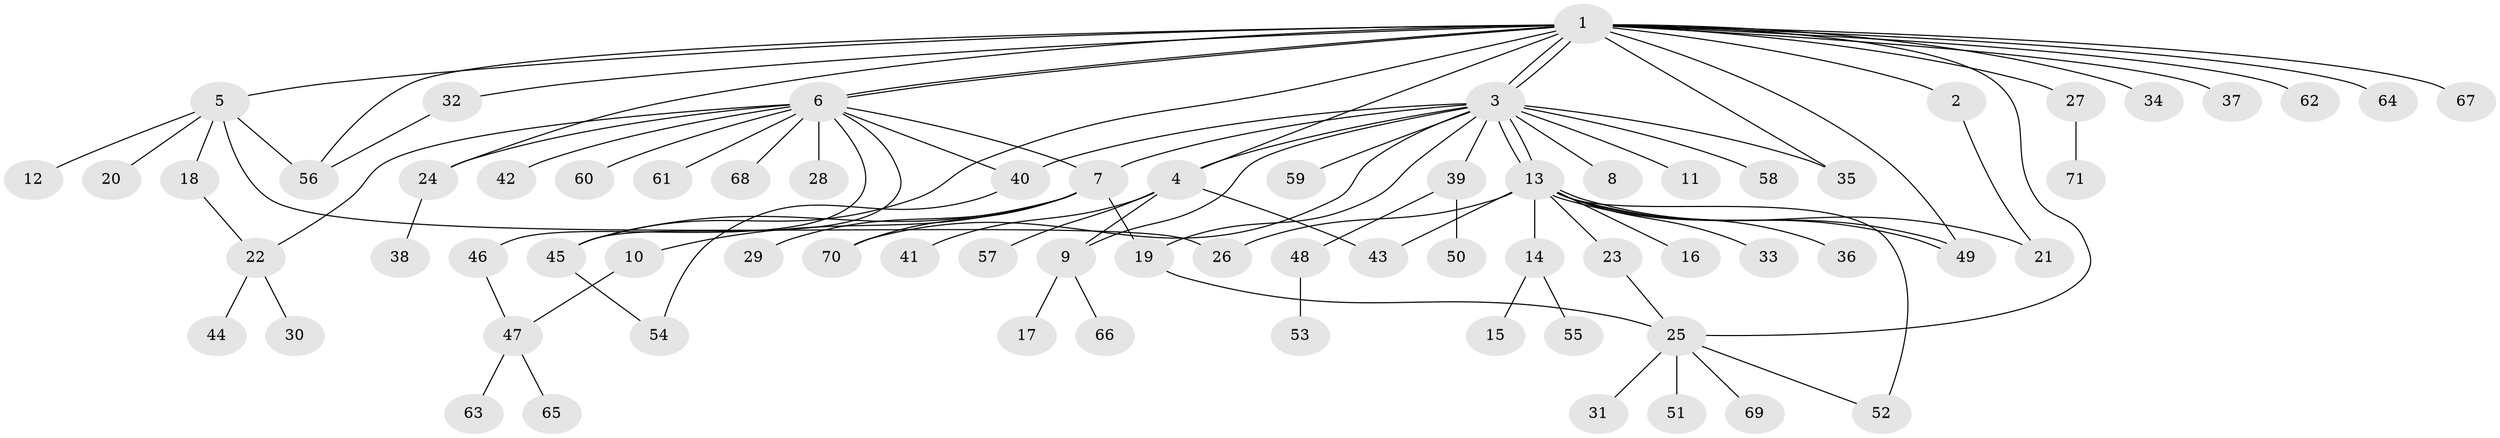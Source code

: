 // Generated by graph-tools (version 1.1) at 2025/26/03/09/25 03:26:05]
// undirected, 71 vertices, 96 edges
graph export_dot {
graph [start="1"]
  node [color=gray90,style=filled];
  1;
  2;
  3;
  4;
  5;
  6;
  7;
  8;
  9;
  10;
  11;
  12;
  13;
  14;
  15;
  16;
  17;
  18;
  19;
  20;
  21;
  22;
  23;
  24;
  25;
  26;
  27;
  28;
  29;
  30;
  31;
  32;
  33;
  34;
  35;
  36;
  37;
  38;
  39;
  40;
  41;
  42;
  43;
  44;
  45;
  46;
  47;
  48;
  49;
  50;
  51;
  52;
  53;
  54;
  55;
  56;
  57;
  58;
  59;
  60;
  61;
  62;
  63;
  64;
  65;
  66;
  67;
  68;
  69;
  70;
  71;
  1 -- 2;
  1 -- 3;
  1 -- 3;
  1 -- 4;
  1 -- 5;
  1 -- 6;
  1 -- 6;
  1 -- 24;
  1 -- 25;
  1 -- 27;
  1 -- 32;
  1 -- 34;
  1 -- 35;
  1 -- 37;
  1 -- 45;
  1 -- 49;
  1 -- 56;
  1 -- 62;
  1 -- 64;
  1 -- 67;
  2 -- 21;
  3 -- 4;
  3 -- 7;
  3 -- 8;
  3 -- 9;
  3 -- 11;
  3 -- 13;
  3 -- 13;
  3 -- 19;
  3 -- 35;
  3 -- 39;
  3 -- 40;
  3 -- 58;
  3 -- 59;
  3 -- 70;
  4 -- 9;
  4 -- 41;
  4 -- 43;
  4 -- 57;
  5 -- 12;
  5 -- 18;
  5 -- 20;
  5 -- 26;
  5 -- 56;
  6 -- 7;
  6 -- 22;
  6 -- 24;
  6 -- 28;
  6 -- 40;
  6 -- 42;
  6 -- 45;
  6 -- 46;
  6 -- 60;
  6 -- 61;
  6 -- 68;
  7 -- 10;
  7 -- 19;
  7 -- 29;
  7 -- 45;
  7 -- 70;
  9 -- 17;
  9 -- 66;
  10 -- 47;
  13 -- 14;
  13 -- 16;
  13 -- 21;
  13 -- 23;
  13 -- 26;
  13 -- 33;
  13 -- 36;
  13 -- 43;
  13 -- 49;
  13 -- 49;
  13 -- 52;
  14 -- 15;
  14 -- 55;
  18 -- 22;
  19 -- 25;
  22 -- 30;
  22 -- 44;
  23 -- 25;
  24 -- 38;
  25 -- 31;
  25 -- 51;
  25 -- 52;
  25 -- 69;
  27 -- 71;
  32 -- 56;
  39 -- 48;
  39 -- 50;
  40 -- 54;
  45 -- 54;
  46 -- 47;
  47 -- 63;
  47 -- 65;
  48 -- 53;
}
